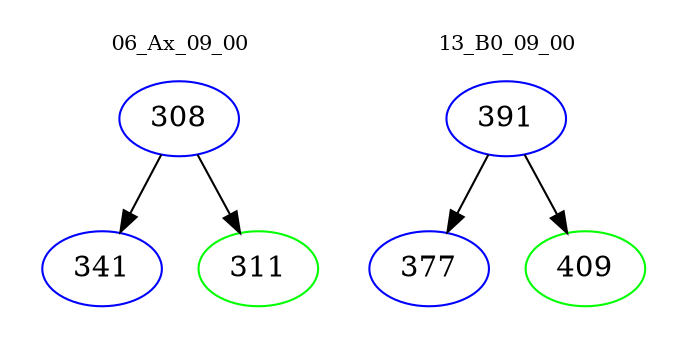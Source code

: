 digraph{
subgraph cluster_0 {
color = white
label = "06_Ax_09_00";
fontsize=10;
T0_308 [label="308", color="blue"]
T0_308 -> T0_341 [color="black"]
T0_341 [label="341", color="blue"]
T0_308 -> T0_311 [color="black"]
T0_311 [label="311", color="green"]
}
subgraph cluster_1 {
color = white
label = "13_B0_09_00";
fontsize=10;
T1_391 [label="391", color="blue"]
T1_391 -> T1_377 [color="black"]
T1_377 [label="377", color="blue"]
T1_391 -> T1_409 [color="black"]
T1_409 [label="409", color="green"]
}
}
